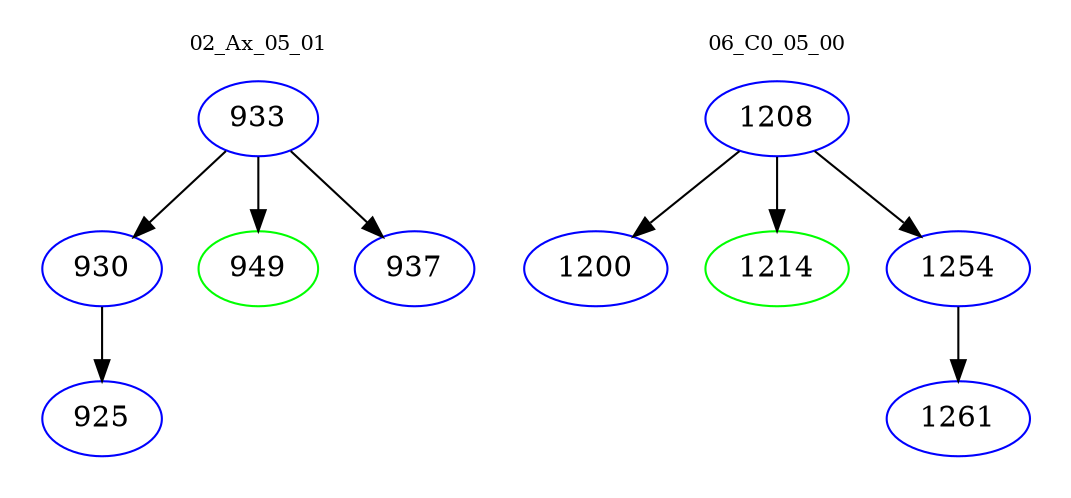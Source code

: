 digraph{
subgraph cluster_0 {
color = white
label = "02_Ax_05_01";
fontsize=10;
T0_933 [label="933", color="blue"]
T0_933 -> T0_930 [color="black"]
T0_930 [label="930", color="blue"]
T0_930 -> T0_925 [color="black"]
T0_925 [label="925", color="blue"]
T0_933 -> T0_949 [color="black"]
T0_949 [label="949", color="green"]
T0_933 -> T0_937 [color="black"]
T0_937 [label="937", color="blue"]
}
subgraph cluster_1 {
color = white
label = "06_C0_05_00";
fontsize=10;
T1_1208 [label="1208", color="blue"]
T1_1208 -> T1_1200 [color="black"]
T1_1200 [label="1200", color="blue"]
T1_1208 -> T1_1214 [color="black"]
T1_1214 [label="1214", color="green"]
T1_1208 -> T1_1254 [color="black"]
T1_1254 [label="1254", color="blue"]
T1_1254 -> T1_1261 [color="black"]
T1_1261 [label="1261", color="blue"]
}
}
